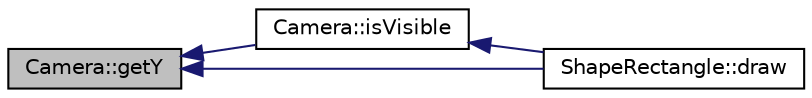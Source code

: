 digraph "Camera::getY"
{
  edge [fontname="Helvetica",fontsize="10",labelfontname="Helvetica",labelfontsize="10"];
  node [fontname="Helvetica",fontsize="10",shape=record];
  rankdir="LR";
  Node1 [label="Camera::getY",height=0.2,width=0.4,color="black", fillcolor="grey75", style="filled", fontcolor="black"];
  Node1 -> Node2 [dir="back",color="midnightblue",fontsize="10",style="solid",fontname="Helvetica"];
  Node2 [label="Camera::isVisible",height=0.2,width=0.4,color="black", fillcolor="white", style="filled",URL="$class_camera.html#aedd574cbd0a6f799aa6f15865d4fd553"];
  Node2 -> Node3 [dir="back",color="midnightblue",fontsize="10",style="solid",fontname="Helvetica"];
  Node3 [label="ShapeRectangle::draw",height=0.2,width=0.4,color="black", fillcolor="white", style="filled",URL="$class_shape_rectangle.html#a20a7cfe33c50e3adc9ee1f8989458997"];
  Node1 -> Node3 [dir="back",color="midnightblue",fontsize="10",style="solid",fontname="Helvetica"];
}
